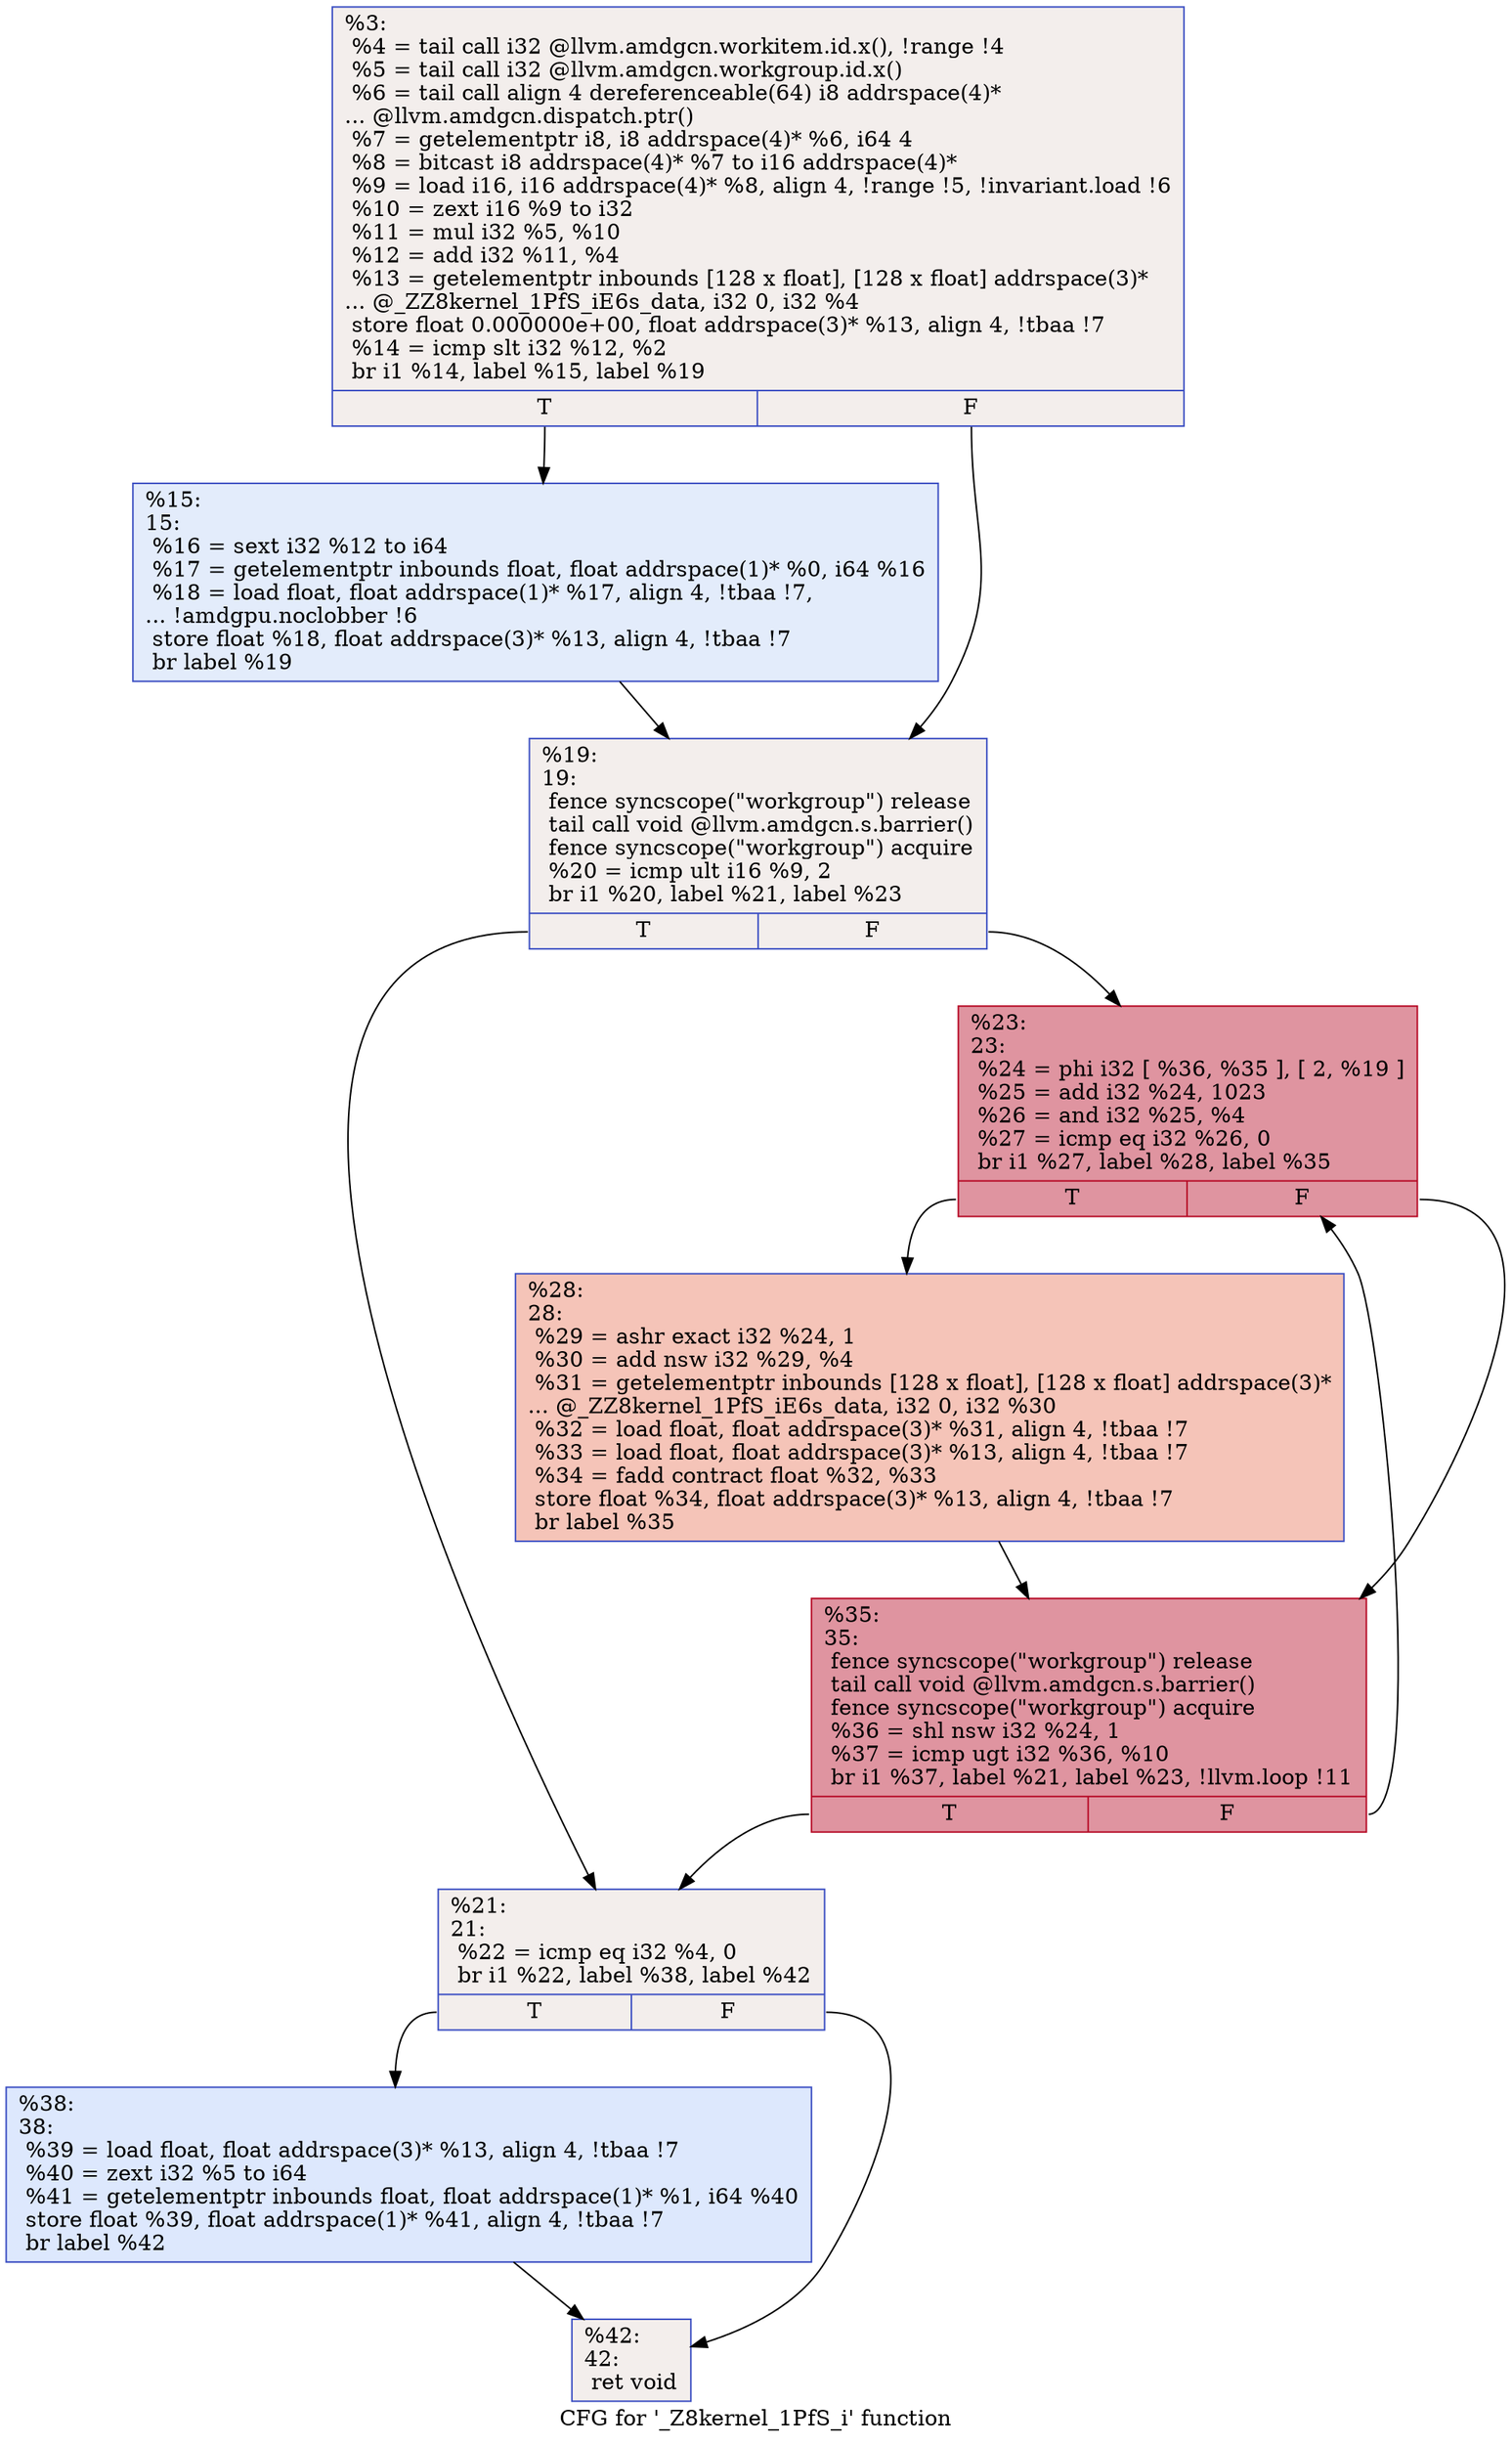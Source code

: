 digraph "CFG for '_Z8kernel_1PfS_i' function" {
	label="CFG for '_Z8kernel_1PfS_i' function";

	Node0x64af340 [shape=record,color="#3d50c3ff", style=filled, fillcolor="#e3d9d370",label="{%3:\l  %4 = tail call i32 @llvm.amdgcn.workitem.id.x(), !range !4\l  %5 = tail call i32 @llvm.amdgcn.workgroup.id.x()\l  %6 = tail call align 4 dereferenceable(64) i8 addrspace(4)*\l... @llvm.amdgcn.dispatch.ptr()\l  %7 = getelementptr i8, i8 addrspace(4)* %6, i64 4\l  %8 = bitcast i8 addrspace(4)* %7 to i16 addrspace(4)*\l  %9 = load i16, i16 addrspace(4)* %8, align 4, !range !5, !invariant.load !6\l  %10 = zext i16 %9 to i32\l  %11 = mul i32 %5, %10\l  %12 = add i32 %11, %4\l  %13 = getelementptr inbounds [128 x float], [128 x float] addrspace(3)*\l... @_ZZ8kernel_1PfS_iE6s_data, i32 0, i32 %4\l  store float 0.000000e+00, float addrspace(3)* %13, align 4, !tbaa !7\l  %14 = icmp slt i32 %12, %2\l  br i1 %14, label %15, label %19\l|{<s0>T|<s1>F}}"];
	Node0x64af340:s0 -> Node0x64b1f70;
	Node0x64af340:s1 -> Node0x64b2000;
	Node0x64b1f70 [shape=record,color="#3d50c3ff", style=filled, fillcolor="#bfd3f670",label="{%15:\l15:                                               \l  %16 = sext i32 %12 to i64\l  %17 = getelementptr inbounds float, float addrspace(1)* %0, i64 %16\l  %18 = load float, float addrspace(1)* %17, align 4, !tbaa !7,\l... !amdgpu.noclobber !6\l  store float %18, float addrspace(3)* %13, align 4, !tbaa !7\l  br label %19\l}"];
	Node0x64b1f70 -> Node0x64b2000;
	Node0x64b2000 [shape=record,color="#3d50c3ff", style=filled, fillcolor="#e3d9d370",label="{%19:\l19:                                               \l  fence syncscope(\"workgroup\") release\l  tail call void @llvm.amdgcn.s.barrier()\l  fence syncscope(\"workgroup\") acquire\l  %20 = icmp ult i16 %9, 2\l  br i1 %20, label %21, label %23\l|{<s0>T|<s1>F}}"];
	Node0x64b2000:s0 -> Node0x64b33d0;
	Node0x64b2000:s1 -> Node0x64b3460;
	Node0x64b33d0 [shape=record,color="#3d50c3ff", style=filled, fillcolor="#e3d9d370",label="{%21:\l21:                                               \l  %22 = icmp eq i32 %4, 0\l  br i1 %22, label %38, label %42\l|{<s0>T|<s1>F}}"];
	Node0x64b33d0:s0 -> Node0x64b3630;
	Node0x64b33d0:s1 -> Node0x64b3680;
	Node0x64b3460 [shape=record,color="#b70d28ff", style=filled, fillcolor="#b70d2870",label="{%23:\l23:                                               \l  %24 = phi i32 [ %36, %35 ], [ 2, %19 ]\l  %25 = add i32 %24, 1023\l  %26 = and i32 %25, %4\l  %27 = icmp eq i32 %26, 0\l  br i1 %27, label %28, label %35\l|{<s0>T|<s1>F}}"];
	Node0x64b3460:s0 -> Node0x64b3b40;
	Node0x64b3460:s1 -> Node0x64b37f0;
	Node0x64b3b40 [shape=record,color="#3d50c3ff", style=filled, fillcolor="#e97a5f70",label="{%28:\l28:                                               \l  %29 = ashr exact i32 %24, 1\l  %30 = add nsw i32 %29, %4\l  %31 = getelementptr inbounds [128 x float], [128 x float] addrspace(3)*\l... @_ZZ8kernel_1PfS_iE6s_data, i32 0, i32 %30\l  %32 = load float, float addrspace(3)* %31, align 4, !tbaa !7\l  %33 = load float, float addrspace(3)* %13, align 4, !tbaa !7\l  %34 = fadd contract float %32, %33\l  store float %34, float addrspace(3)* %13, align 4, !tbaa !7\l  br label %35\l}"];
	Node0x64b3b40 -> Node0x64b37f0;
	Node0x64b37f0 [shape=record,color="#b70d28ff", style=filled, fillcolor="#b70d2870",label="{%35:\l35:                                               \l  fence syncscope(\"workgroup\") release\l  tail call void @llvm.amdgcn.s.barrier()\l  fence syncscope(\"workgroup\") acquire\l  %36 = shl nsw i32 %24, 1\l  %37 = icmp ugt i32 %36, %10\l  br i1 %37, label %21, label %23, !llvm.loop !11\l|{<s0>T|<s1>F}}"];
	Node0x64b37f0:s0 -> Node0x64b33d0;
	Node0x64b37f0:s1 -> Node0x64b3460;
	Node0x64b3630 [shape=record,color="#3d50c3ff", style=filled, fillcolor="#b2ccfb70",label="{%38:\l38:                                               \l  %39 = load float, float addrspace(3)* %13, align 4, !tbaa !7\l  %40 = zext i32 %5 to i64\l  %41 = getelementptr inbounds float, float addrspace(1)* %1, i64 %40\l  store float %39, float addrspace(1)* %41, align 4, !tbaa !7\l  br label %42\l}"];
	Node0x64b3630 -> Node0x64b3680;
	Node0x64b3680 [shape=record,color="#3d50c3ff", style=filled, fillcolor="#e3d9d370",label="{%42:\l42:                                               \l  ret void\l}"];
}
